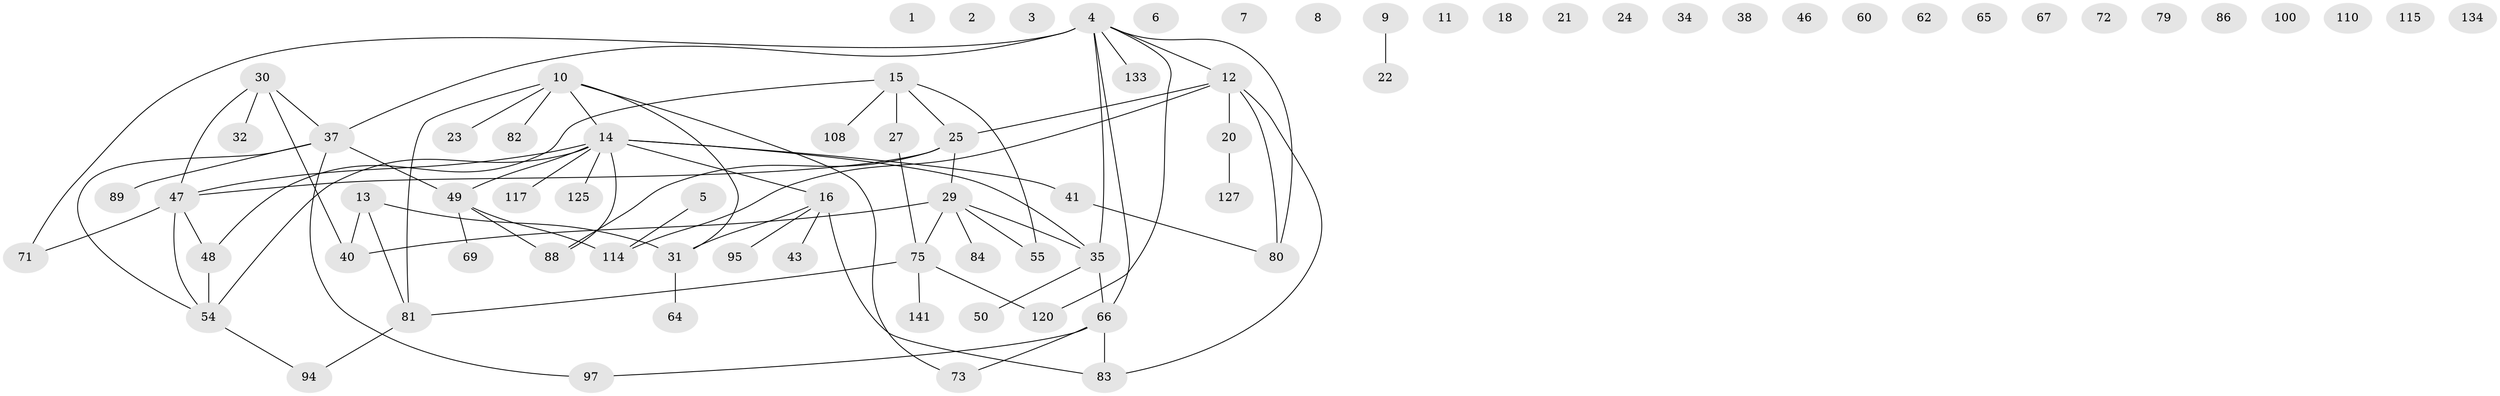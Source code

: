 // original degree distribution, {0: 0.1310344827586207, 1: 0.2482758620689655, 6: 0.013793103448275862, 2: 0.2620689655172414, 4: 0.09655172413793103, 3: 0.20689655172413793, 5: 0.041379310344827586}
// Generated by graph-tools (version 1.1) at 2025/12/03/09/25 04:12:53]
// undirected, 77 vertices, 79 edges
graph export_dot {
graph [start="1"]
  node [color=gray90,style=filled];
  1;
  2 [super="+36"];
  3;
  4 [super="+44+63+113+116+132+135"];
  5 [super="+28"];
  6;
  7;
  8;
  9 [super="+107"];
  10 [super="+19+53"];
  11;
  12 [super="+17+57+74"];
  13 [super="+33+119"];
  14 [super="+26+58+90+96"];
  15 [super="+45+121+137"];
  16 [super="+51+70+109+142"];
  18 [super="+42"];
  20 [super="+87"];
  21;
  22;
  23 [super="+61"];
  24;
  25 [super="+105+144"];
  27 [super="+68"];
  29 [super="+102+104"];
  30 [super="+56+98"];
  31 [super="+103+139"];
  32;
  34 [super="+59+112"];
  35 [super="+39+145"];
  37 [super="+136+138"];
  38;
  40 [super="+78+143"];
  41 [super="+126"];
  43;
  46;
  47 [super="+52+91"];
  48 [super="+129"];
  49 [super="+76+85"];
  50 [super="+111"];
  54 [super="+118"];
  55;
  60;
  62 [super="+93"];
  64;
  65;
  66 [super="+99+124"];
  67;
  69;
  71;
  72 [super="+131"];
  73 [super="+77+130"];
  75 [super="+106+123"];
  79;
  80 [super="+128"];
  81 [super="+92"];
  82;
  83;
  84;
  86;
  88 [super="+101"];
  89;
  94;
  95 [super="+140"];
  97;
  100;
  108;
  110;
  114;
  115;
  117 [super="+122"];
  120;
  125;
  127;
  133;
  134;
  141;
  4 -- 120;
  4 -- 12;
  4 -- 80;
  4 -- 71;
  4 -- 133;
  4 -- 35;
  4 -- 37;
  4 -- 66;
  5 -- 114;
  9 -- 22;
  10 -- 81;
  10 -- 82;
  10 -- 14;
  10 -- 23;
  10 -- 31;
  10 -- 73;
  12 -- 25;
  12 -- 114;
  12 -- 83;
  12 -- 20;
  12 -- 80;
  13 -- 81;
  13 -- 31;
  13 -- 40;
  14 -- 49;
  14 -- 88;
  14 -- 125 [weight=2];
  14 -- 16;
  14 -- 35;
  14 -- 41;
  14 -- 47;
  14 -- 54;
  14 -- 117;
  15 -- 27;
  15 -- 25;
  15 -- 108;
  15 -- 55;
  15 -- 48;
  16 -- 83;
  16 -- 43;
  16 -- 31;
  16 -- 95 [weight=2];
  20 -- 127;
  25 -- 47;
  25 -- 29;
  25 -- 88;
  27 -- 75;
  29 -- 35;
  29 -- 84;
  29 -- 55;
  29 -- 40;
  29 -- 75;
  30 -- 32;
  30 -- 37;
  30 -- 40;
  30 -- 47;
  31 -- 64;
  35 -- 50;
  35 -- 66;
  37 -- 89;
  37 -- 97;
  37 -- 49;
  37 -- 54;
  41 -- 80;
  47 -- 71;
  47 -- 48;
  47 -- 54;
  48 -- 54;
  49 -- 114;
  49 -- 69;
  49 -- 88;
  54 -- 94;
  66 -- 73;
  66 -- 83;
  66 -- 97;
  75 -- 120;
  75 -- 141;
  75 -- 81;
  81 -- 94;
}
